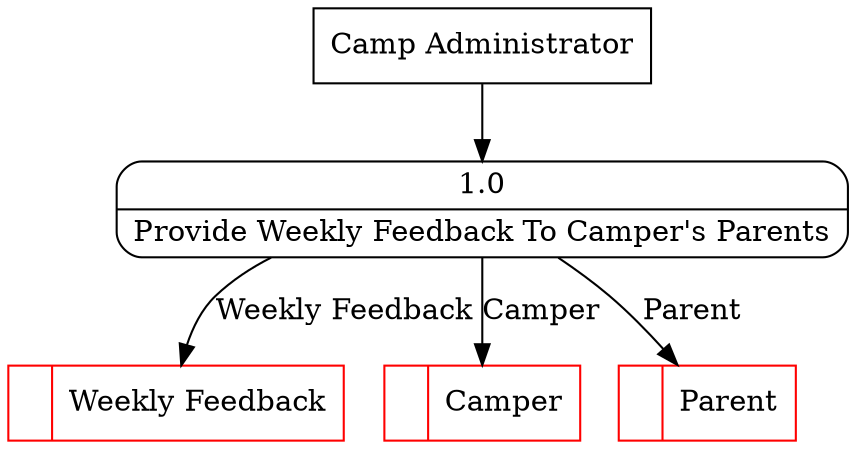 digraph dfd2{ 
node[shape=record]
200 [label="<f0>  |<f1> Weekly Feedback " color=red];
201 [label="<f0>  |<f1> Camper " color=red];
202 [label="<f0>  |<f1> Parent " color=red];
203 [label="Camp Administrator" shape=box];
204 [label="{<f0> 1.0|<f1> Provide Weekly Feedback To Camper's Parents }" shape=Mrecord];
203 -> 204
204 -> 200 [label="Weekly Feedback"]
204 -> 202 [label="Parent"]
204 -> 201 [label="Camper"]
}